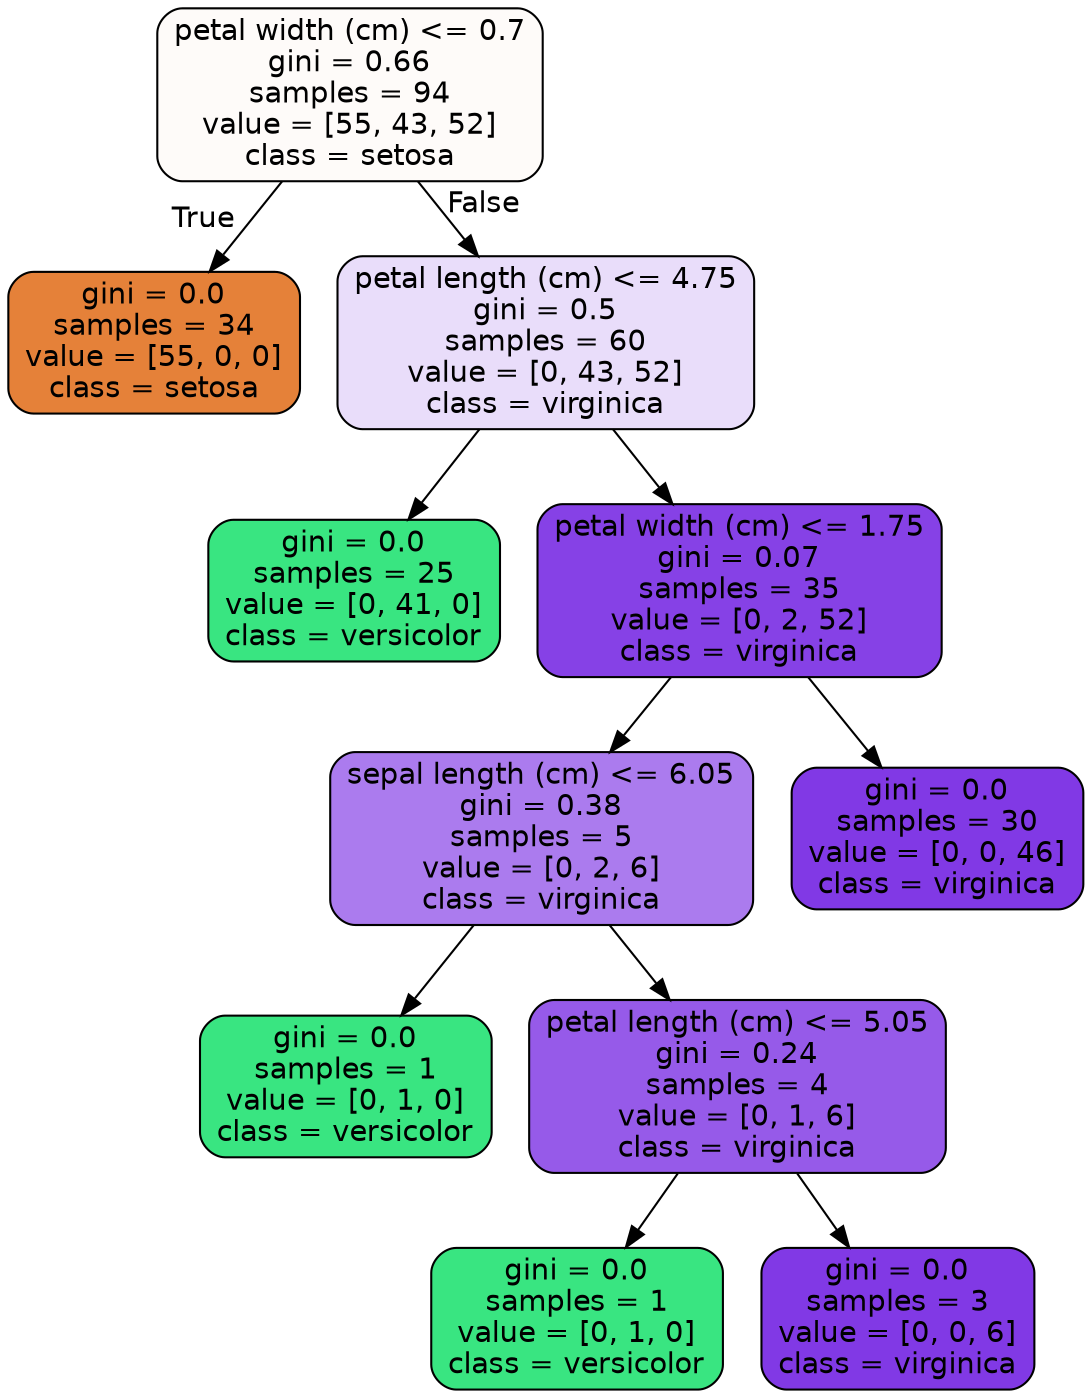 digraph Tree {
node [shape=box, style="filled, rounded", color="black", fontname="helvetica"] ;
edge [fontname="helvetica"] ;
0 [label="petal width (cm) <= 0.7\ngini = 0.66\nsamples = 94\nvalue = [55, 43, 52]\nclass = setosa", fillcolor="#fefbf9"] ;
1 [label="gini = 0.0\nsamples = 34\nvalue = [55, 0, 0]\nclass = setosa", fillcolor="#e58139"] ;
0 -> 1 [labeldistance=2.5, labelangle=45, headlabel="True"] ;
2 [label="petal length (cm) <= 4.75\ngini = 0.5\nsamples = 60\nvalue = [0, 43, 52]\nclass = virginica", fillcolor="#e9ddfa"] ;
0 -> 2 [labeldistance=2.5, labelangle=-45, headlabel="False"] ;
3 [label="gini = 0.0\nsamples = 25\nvalue = [0, 41, 0]\nclass = versicolor", fillcolor="#39e581"] ;
2 -> 3 ;
4 [label="petal width (cm) <= 1.75\ngini = 0.07\nsamples = 35\nvalue = [0, 2, 52]\nclass = virginica", fillcolor="#8641e6"] ;
2 -> 4 ;
5 [label="sepal length (cm) <= 6.05\ngini = 0.38\nsamples = 5\nvalue = [0, 2, 6]\nclass = virginica", fillcolor="#ab7bee"] ;
4 -> 5 ;
6 [label="gini = 0.0\nsamples = 1\nvalue = [0, 1, 0]\nclass = versicolor", fillcolor="#39e581"] ;
5 -> 6 ;
7 [label="petal length (cm) <= 5.05\ngini = 0.24\nsamples = 4\nvalue = [0, 1, 6]\nclass = virginica", fillcolor="#965ae9"] ;
5 -> 7 ;
8 [label="gini = 0.0\nsamples = 1\nvalue = [0, 1, 0]\nclass = versicolor", fillcolor="#39e581"] ;
7 -> 8 ;
9 [label="gini = 0.0\nsamples = 3\nvalue = [0, 0, 6]\nclass = virginica", fillcolor="#8139e5"] ;
7 -> 9 ;
10 [label="gini = 0.0\nsamples = 30\nvalue = [0, 0, 46]\nclass = virginica", fillcolor="#8139e5"] ;
4 -> 10 ;
}